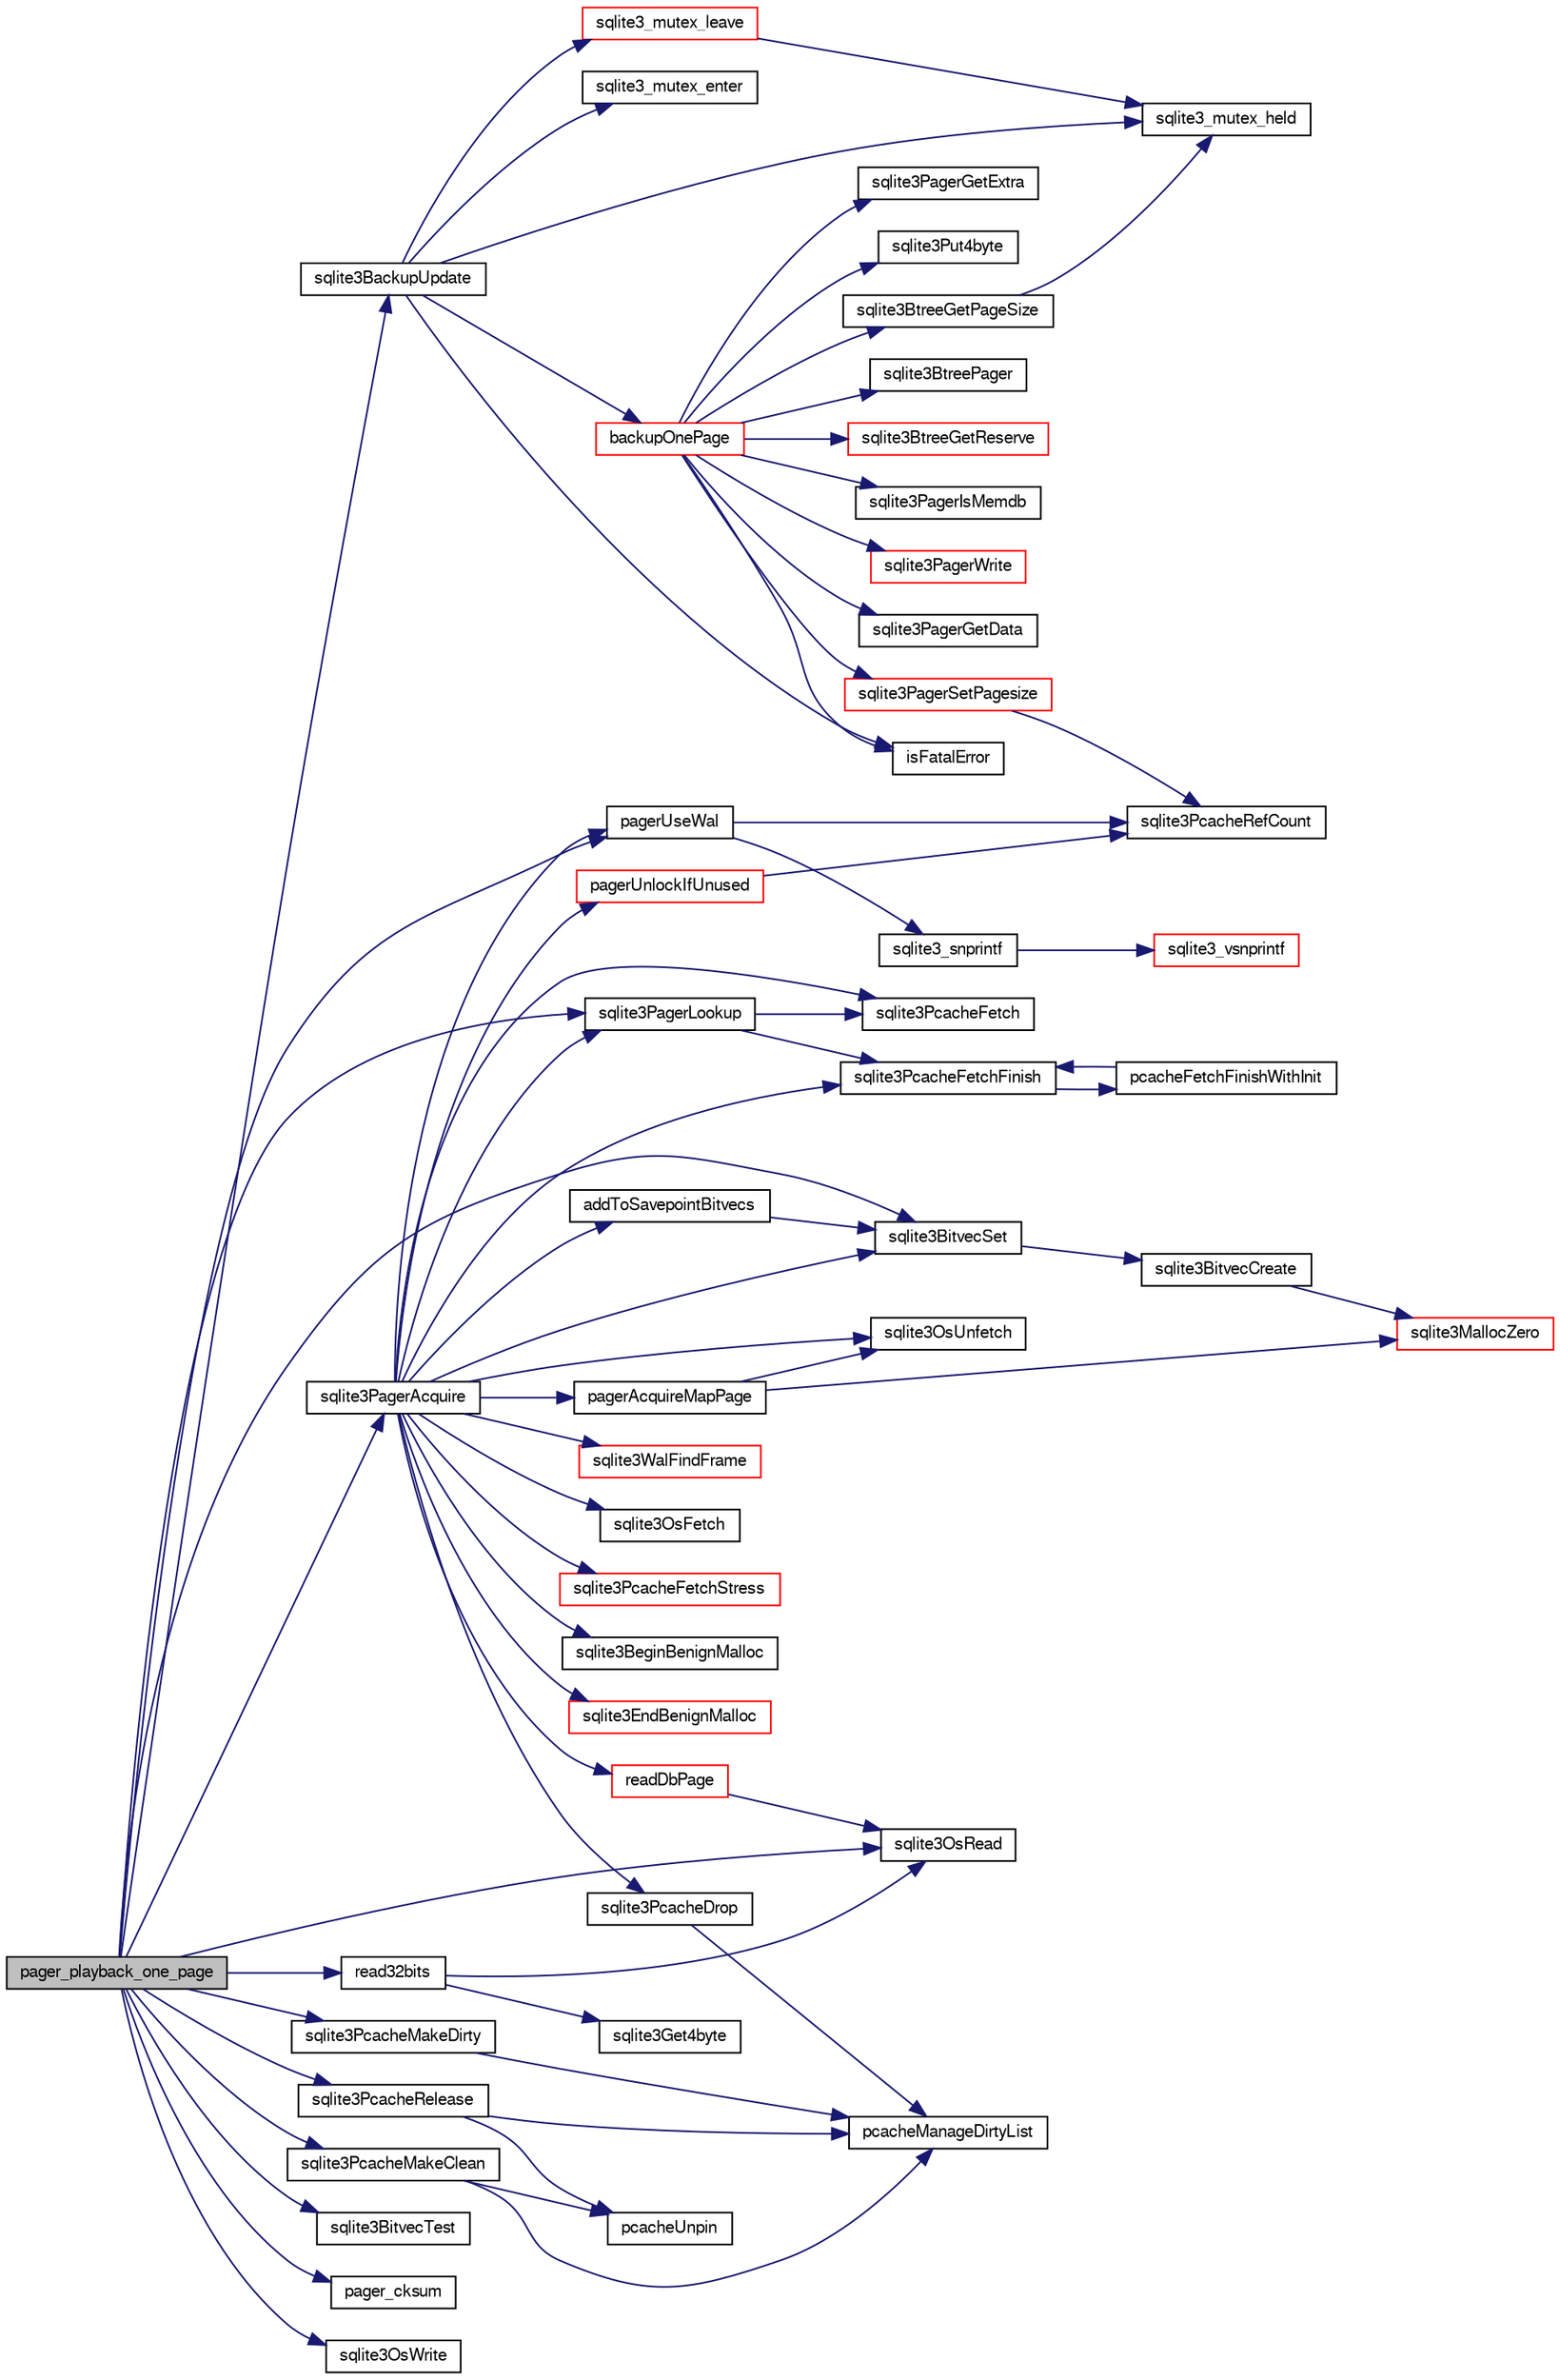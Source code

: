 digraph "pager_playback_one_page"
{
  edge [fontname="FreeSans",fontsize="10",labelfontname="FreeSans",labelfontsize="10"];
  node [fontname="FreeSans",fontsize="10",shape=record];
  rankdir="LR";
  Node194415 [label="pager_playback_one_page",height=0.2,width=0.4,color="black", fillcolor="grey75", style="filled", fontcolor="black"];
  Node194415 -> Node194416 [color="midnightblue",fontsize="10",style="solid",fontname="FreeSans"];
  Node194416 [label="pagerUseWal",height=0.2,width=0.4,color="black", fillcolor="white", style="filled",URL="$sqlite3_8c.html#a31def80bfe1de9284d635ba190a5eb68"];
  Node194416 -> Node194417 [color="midnightblue",fontsize="10",style="solid",fontname="FreeSans"];
  Node194417 [label="sqlite3PcacheRefCount",height=0.2,width=0.4,color="black", fillcolor="white", style="filled",URL="$sqlite3_8c.html#adee2536d23ec9628e0883ccab03b3429"];
  Node194416 -> Node194418 [color="midnightblue",fontsize="10",style="solid",fontname="FreeSans"];
  Node194418 [label="sqlite3_snprintf",height=0.2,width=0.4,color="black", fillcolor="white", style="filled",URL="$sqlite3_8c.html#aa2695a752e971577f5784122f2013c40"];
  Node194418 -> Node194419 [color="midnightblue",fontsize="10",style="solid",fontname="FreeSans"];
  Node194419 [label="sqlite3_vsnprintf",height=0.2,width=0.4,color="red", fillcolor="white", style="filled",URL="$sqlite3_8c.html#a0862c03aea71d62847e452aa655add42"];
  Node194415 -> Node194700 [color="midnightblue",fontsize="10",style="solid",fontname="FreeSans"];
  Node194700 [label="read32bits",height=0.2,width=0.4,color="black", fillcolor="white", style="filled",URL="$sqlite3_8c.html#a9827cbfc556377e551197926ca1adf61"];
  Node194700 -> Node194701 [color="midnightblue",fontsize="10",style="solid",fontname="FreeSans"];
  Node194701 [label="sqlite3OsRead",height=0.2,width=0.4,color="black", fillcolor="white", style="filled",URL="$sqlite3_8c.html#a98ef6b5ed82299d2efc0b5f9e41c877d"];
  Node194700 -> Node194702 [color="midnightblue",fontsize="10",style="solid",fontname="FreeSans"];
  Node194702 [label="sqlite3Get4byte",height=0.2,width=0.4,color="black", fillcolor="white", style="filled",URL="$sqlite3_8c.html#a2924627e99ca211030e954405a10f5e8"];
  Node194415 -> Node194701 [color="midnightblue",fontsize="10",style="solid",fontname="FreeSans"];
  Node194415 -> Node194703 [color="midnightblue",fontsize="10",style="solid",fontname="FreeSans"];
  Node194703 [label="sqlite3BitvecTest",height=0.2,width=0.4,color="black", fillcolor="white", style="filled",URL="$sqlite3_8c.html#ab08693a5ff8d1b759eb50dc307ee910f"];
  Node194415 -> Node194704 [color="midnightblue",fontsize="10",style="solid",fontname="FreeSans"];
  Node194704 [label="pager_cksum",height=0.2,width=0.4,color="black", fillcolor="white", style="filled",URL="$sqlite3_8c.html#aabee8392d616aa1523fd6521cd2eb2b2"];
  Node194415 -> Node194705 [color="midnightblue",fontsize="10",style="solid",fontname="FreeSans"];
  Node194705 [label="sqlite3BitvecSet",height=0.2,width=0.4,color="black", fillcolor="white", style="filled",URL="$sqlite3_8c.html#a1f3c6d64d5d889e451d6725b1eb458be"];
  Node194705 -> Node194706 [color="midnightblue",fontsize="10",style="solid",fontname="FreeSans"];
  Node194706 [label="sqlite3BitvecCreate",height=0.2,width=0.4,color="black", fillcolor="white", style="filled",URL="$sqlite3_8c.html#a0a60c2422cf28790767f5bc7598514ee"];
  Node194706 -> Node194452 [color="midnightblue",fontsize="10",style="solid",fontname="FreeSans"];
  Node194452 [label="sqlite3MallocZero",height=0.2,width=0.4,color="red", fillcolor="white", style="filled",URL="$sqlite3_8c.html#ab3e07a30b9b5471f9f5e8f9cb7229934"];
  Node194415 -> Node194707 [color="midnightblue",fontsize="10",style="solid",fontname="FreeSans"];
  Node194707 [label="sqlite3PagerLookup",height=0.2,width=0.4,color="black", fillcolor="white", style="filled",URL="$sqlite3_8c.html#a1252ec03814f64eed236cfb21094cafd"];
  Node194707 -> Node194708 [color="midnightblue",fontsize="10",style="solid",fontname="FreeSans"];
  Node194708 [label="sqlite3PcacheFetch",height=0.2,width=0.4,color="black", fillcolor="white", style="filled",URL="$sqlite3_8c.html#a51a10151c5ec2c1c9e6fd615e95a3450"];
  Node194707 -> Node194709 [color="midnightblue",fontsize="10",style="solid",fontname="FreeSans"];
  Node194709 [label="sqlite3PcacheFetchFinish",height=0.2,width=0.4,color="black", fillcolor="white", style="filled",URL="$sqlite3_8c.html#a21f330cb082d63a111f64257e823a4b1"];
  Node194709 -> Node194710 [color="midnightblue",fontsize="10",style="solid",fontname="FreeSans"];
  Node194710 [label="pcacheFetchFinishWithInit",height=0.2,width=0.4,color="black", fillcolor="white", style="filled",URL="$sqlite3_8c.html#aa202d18b38a90f758ff6ccfc956920eb"];
  Node194710 -> Node194709 [color="midnightblue",fontsize="10",style="solid",fontname="FreeSans"];
  Node194415 -> Node194711 [color="midnightblue",fontsize="10",style="solid",fontname="FreeSans"];
  Node194711 [label="sqlite3OsWrite",height=0.2,width=0.4,color="black", fillcolor="white", style="filled",URL="$sqlite3_8c.html#a1eea7ec327af84c05b4dd4cc075a537f"];
  Node194415 -> Node194712 [color="midnightblue",fontsize="10",style="solid",fontname="FreeSans"];
  Node194712 [label="sqlite3BackupUpdate",height=0.2,width=0.4,color="black", fillcolor="white", style="filled",URL="$sqlite3_8c.html#a928fd0b03c8d689beb3b81d73e9c713c"];
  Node194712 -> Node194428 [color="midnightblue",fontsize="10",style="solid",fontname="FreeSans"];
  Node194428 [label="sqlite3_mutex_held",height=0.2,width=0.4,color="black", fillcolor="white", style="filled",URL="$sqlite3_8c.html#acf77da68932b6bc163c5e68547ecc3e7"];
  Node194712 -> Node194713 [color="midnightblue",fontsize="10",style="solid",fontname="FreeSans"];
  Node194713 [label="isFatalError",height=0.2,width=0.4,color="black", fillcolor="white", style="filled",URL="$sqlite3_8c.html#a08bf7a0d0e8efb81f4c115f7ffb55c06"];
  Node194712 -> Node194434 [color="midnightblue",fontsize="10",style="solid",fontname="FreeSans"];
  Node194434 [label="sqlite3_mutex_enter",height=0.2,width=0.4,color="black", fillcolor="white", style="filled",URL="$sqlite3_8c.html#a1c12cde690bd89f104de5cbad12a6bf5"];
  Node194712 -> Node194714 [color="midnightblue",fontsize="10",style="solid",fontname="FreeSans"];
  Node194714 [label="backupOnePage",height=0.2,width=0.4,color="red", fillcolor="white", style="filled",URL="$sqlite3_8c.html#a7efb6a8380d746b14e73db99ad3428a2"];
  Node194714 -> Node194715 [color="midnightblue",fontsize="10",style="solid",fontname="FreeSans"];
  Node194715 [label="sqlite3BtreePager",height=0.2,width=0.4,color="black", fillcolor="white", style="filled",URL="$sqlite3_8c.html#aa0b1925984c0d8606d760b8fa27a4d7c"];
  Node194714 -> Node194716 [color="midnightblue",fontsize="10",style="solid",fontname="FreeSans"];
  Node194716 [label="sqlite3BtreeGetPageSize",height=0.2,width=0.4,color="black", fillcolor="white", style="filled",URL="$sqlite3_8c.html#a91f9dbfdbf95d6d9b955d1c7648b9fc1"];
  Node194716 -> Node194428 [color="midnightblue",fontsize="10",style="solid",fontname="FreeSans"];
  Node194714 -> Node194717 [color="midnightblue",fontsize="10",style="solid",fontname="FreeSans"];
  Node194717 [label="sqlite3BtreeGetReserve",height=0.2,width=0.4,color="red", fillcolor="white", style="filled",URL="$sqlite3_8c.html#a68011b8563328468149157a52e70e984"];
  Node194714 -> Node194713 [color="midnightblue",fontsize="10",style="solid",fontname="FreeSans"];
  Node194714 -> Node194724 [color="midnightblue",fontsize="10",style="solid",fontname="FreeSans"];
  Node194724 [label="sqlite3PagerIsMemdb",height=0.2,width=0.4,color="black", fillcolor="white", style="filled",URL="$sqlite3_8c.html#ab46debef26325b83fd097b87c244e371"];
  Node194714 -> Node194725 [color="midnightblue",fontsize="10",style="solid",fontname="FreeSans"];
  Node194725 [label="sqlite3PagerSetPagesize",height=0.2,width=0.4,color="red", fillcolor="white", style="filled",URL="$sqlite3_8c.html#ab668348d5dcc0382c247c74b6358f16e"];
  Node194725 -> Node194417 [color="midnightblue",fontsize="10",style="solid",fontname="FreeSans"];
  Node194714 -> Node194740 [color="midnightblue",fontsize="10",style="solid",fontname="FreeSans"];
  Node194740 [label="sqlite3PagerWrite",height=0.2,width=0.4,color="red", fillcolor="white", style="filled",URL="$sqlite3_8c.html#ad4b8aee028ee99575b0748b299e04ed0"];
  Node194714 -> Node194822 [color="midnightblue",fontsize="10",style="solid",fontname="FreeSans"];
  Node194822 [label="sqlite3PagerGetData",height=0.2,width=0.4,color="black", fillcolor="white", style="filled",URL="$sqlite3_8c.html#a9dd340e56fb4b7fad4df339595b8d8a2"];
  Node194714 -> Node194823 [color="midnightblue",fontsize="10",style="solid",fontname="FreeSans"];
  Node194823 [label="sqlite3PagerGetExtra",height=0.2,width=0.4,color="black", fillcolor="white", style="filled",URL="$sqlite3_8c.html#a48e879a6d20f06f27390973ab8d59bd7"];
  Node194714 -> Node194824 [color="midnightblue",fontsize="10",style="solid",fontname="FreeSans"];
  Node194824 [label="sqlite3Put4byte",height=0.2,width=0.4,color="black", fillcolor="white", style="filled",URL="$sqlite3_8c.html#a90821e542f11539726c50c15993056c4"];
  Node194712 -> Node194436 [color="midnightblue",fontsize="10",style="solid",fontname="FreeSans"];
  Node194436 [label="sqlite3_mutex_leave",height=0.2,width=0.4,color="red", fillcolor="white", style="filled",URL="$sqlite3_8c.html#a5838d235601dbd3c1fa993555c6bcc93"];
  Node194436 -> Node194428 [color="midnightblue",fontsize="10",style="solid",fontname="FreeSans"];
  Node194415 -> Node194828 [color="midnightblue",fontsize="10",style="solid",fontname="FreeSans"];
  Node194828 [label="sqlite3PagerAcquire",height=0.2,width=0.4,color="black", fillcolor="white", style="filled",URL="$sqlite3_8c.html#a22a53daafd2bd778cda390312651f994"];
  Node194828 -> Node194416 [color="midnightblue",fontsize="10",style="solid",fontname="FreeSans"];
  Node194828 -> Node194787 [color="midnightblue",fontsize="10",style="solid",fontname="FreeSans"];
  Node194787 [label="sqlite3WalFindFrame",height=0.2,width=0.4,color="red", fillcolor="white", style="filled",URL="$sqlite3_8c.html#a70d73def3adcc264f500a63178742708"];
  Node194828 -> Node194781 [color="midnightblue",fontsize="10",style="solid",fontname="FreeSans"];
  Node194781 [label="sqlite3OsFetch",height=0.2,width=0.4,color="black", fillcolor="white", style="filled",URL="$sqlite3_8c.html#ab5b9137b375d5d8a8c216a644056cba7"];
  Node194828 -> Node194707 [color="midnightblue",fontsize="10",style="solid",fontname="FreeSans"];
  Node194828 -> Node194829 [color="midnightblue",fontsize="10",style="solid",fontname="FreeSans"];
  Node194829 [label="pagerAcquireMapPage",height=0.2,width=0.4,color="black", fillcolor="white", style="filled",URL="$sqlite3_8c.html#affc12640bbd7572ae41f1943f3b8bb3b"];
  Node194829 -> Node194452 [color="midnightblue",fontsize="10",style="solid",fontname="FreeSans"];
  Node194829 -> Node194763 [color="midnightblue",fontsize="10",style="solid",fontname="FreeSans"];
  Node194763 [label="sqlite3OsUnfetch",height=0.2,width=0.4,color="black", fillcolor="white", style="filled",URL="$sqlite3_8c.html#abc0da72cb8b8989cf8708b572fe5fef4"];
  Node194828 -> Node194763 [color="midnightblue",fontsize="10",style="solid",fontname="FreeSans"];
  Node194828 -> Node194708 [color="midnightblue",fontsize="10",style="solid",fontname="FreeSans"];
  Node194828 -> Node194830 [color="midnightblue",fontsize="10",style="solid",fontname="FreeSans"];
  Node194830 [label="sqlite3PcacheFetchStress",height=0.2,width=0.4,color="red", fillcolor="white", style="filled",URL="$sqlite3_8c.html#a83644ab4d77e1649ae5336b659edb351"];
  Node194828 -> Node194709 [color="midnightblue",fontsize="10",style="solid",fontname="FreeSans"];
  Node194828 -> Node194493 [color="midnightblue",fontsize="10",style="solid",fontname="FreeSans"];
  Node194493 [label="sqlite3BeginBenignMalloc",height=0.2,width=0.4,color="black", fillcolor="white", style="filled",URL="$sqlite3_8c.html#a3344c0e2b1b6df701a1cb326602fac14"];
  Node194828 -> Node194705 [color="midnightblue",fontsize="10",style="solid",fontname="FreeSans"];
  Node194828 -> Node194757 [color="midnightblue",fontsize="10",style="solid",fontname="FreeSans"];
  Node194757 [label="addToSavepointBitvecs",height=0.2,width=0.4,color="black", fillcolor="white", style="filled",URL="$sqlite3_8c.html#aa2e9bb02bb6975d83ec875f0792792f0"];
  Node194757 -> Node194705 [color="midnightblue",fontsize="10",style="solid",fontname="FreeSans"];
  Node194828 -> Node194494 [color="midnightblue",fontsize="10",style="solid",fontname="FreeSans"];
  Node194494 [label="sqlite3EndBenignMalloc",height=0.2,width=0.4,color="red", fillcolor="white", style="filled",URL="$sqlite3_8c.html#a4582127cc64d483dc66c7acf9d8d8fbb"];
  Node194828 -> Node194788 [color="midnightblue",fontsize="10",style="solid",fontname="FreeSans"];
  Node194788 [label="readDbPage",height=0.2,width=0.4,color="red", fillcolor="white", style="filled",URL="$sqlite3_8c.html#a1c4cca64dd97dda37d9be9cac94941a0"];
  Node194788 -> Node194701 [color="midnightblue",fontsize="10",style="solid",fontname="FreeSans"];
  Node194828 -> Node194786 [color="midnightblue",fontsize="10",style="solid",fontname="FreeSans"];
  Node194786 [label="sqlite3PcacheDrop",height=0.2,width=0.4,color="black", fillcolor="white", style="filled",URL="$sqlite3_8c.html#a78667811e7a2a7e75117cd6ec9cf6486"];
  Node194786 -> Node194733 [color="midnightblue",fontsize="10",style="solid",fontname="FreeSans"];
  Node194733 [label="pcacheManageDirtyList",height=0.2,width=0.4,color="black", fillcolor="white", style="filled",URL="$sqlite3_8c.html#aae9bc2ddff700c30e5f9c80d531d6acc"];
  Node194828 -> Node194765 [color="midnightblue",fontsize="10",style="solid",fontname="FreeSans"];
  Node194765 [label="pagerUnlockIfUnused",height=0.2,width=0.4,color="red", fillcolor="white", style="filled",URL="$sqlite3_8c.html#abf547f4276efb6f10262f7fde1e4d065"];
  Node194765 -> Node194417 [color="midnightblue",fontsize="10",style="solid",fontname="FreeSans"];
  Node194415 -> Node194753 [color="midnightblue",fontsize="10",style="solid",fontname="FreeSans"];
  Node194753 [label="sqlite3PcacheMakeDirty",height=0.2,width=0.4,color="black", fillcolor="white", style="filled",URL="$sqlite3_8c.html#ab2add4c541df2d0b57a993930ee18a3a"];
  Node194753 -> Node194733 [color="midnightblue",fontsize="10",style="solid",fontname="FreeSans"];
  Node194415 -> Node194732 [color="midnightblue",fontsize="10",style="solid",fontname="FreeSans"];
  Node194732 [label="sqlite3PcacheMakeClean",height=0.2,width=0.4,color="black", fillcolor="white", style="filled",URL="$sqlite3_8c.html#ac00d8abc5cdfaa4da090c03d2b24711c"];
  Node194732 -> Node194733 [color="midnightblue",fontsize="10",style="solid",fontname="FreeSans"];
  Node194732 -> Node194734 [color="midnightblue",fontsize="10",style="solid",fontname="FreeSans"];
  Node194734 [label="pcacheUnpin",height=0.2,width=0.4,color="black", fillcolor="white", style="filled",URL="$sqlite3_8c.html#a76530dde0f26366c0614d713daf9859c"];
  Node194415 -> Node194764 [color="midnightblue",fontsize="10",style="solid",fontname="FreeSans"];
  Node194764 [label="sqlite3PcacheRelease",height=0.2,width=0.4,color="black", fillcolor="white", style="filled",URL="$sqlite3_8c.html#ad07fc7a8130ad1e77861f345084b1b83"];
  Node194764 -> Node194734 [color="midnightblue",fontsize="10",style="solid",fontname="FreeSans"];
  Node194764 -> Node194733 [color="midnightblue",fontsize="10",style="solid",fontname="FreeSans"];
}

